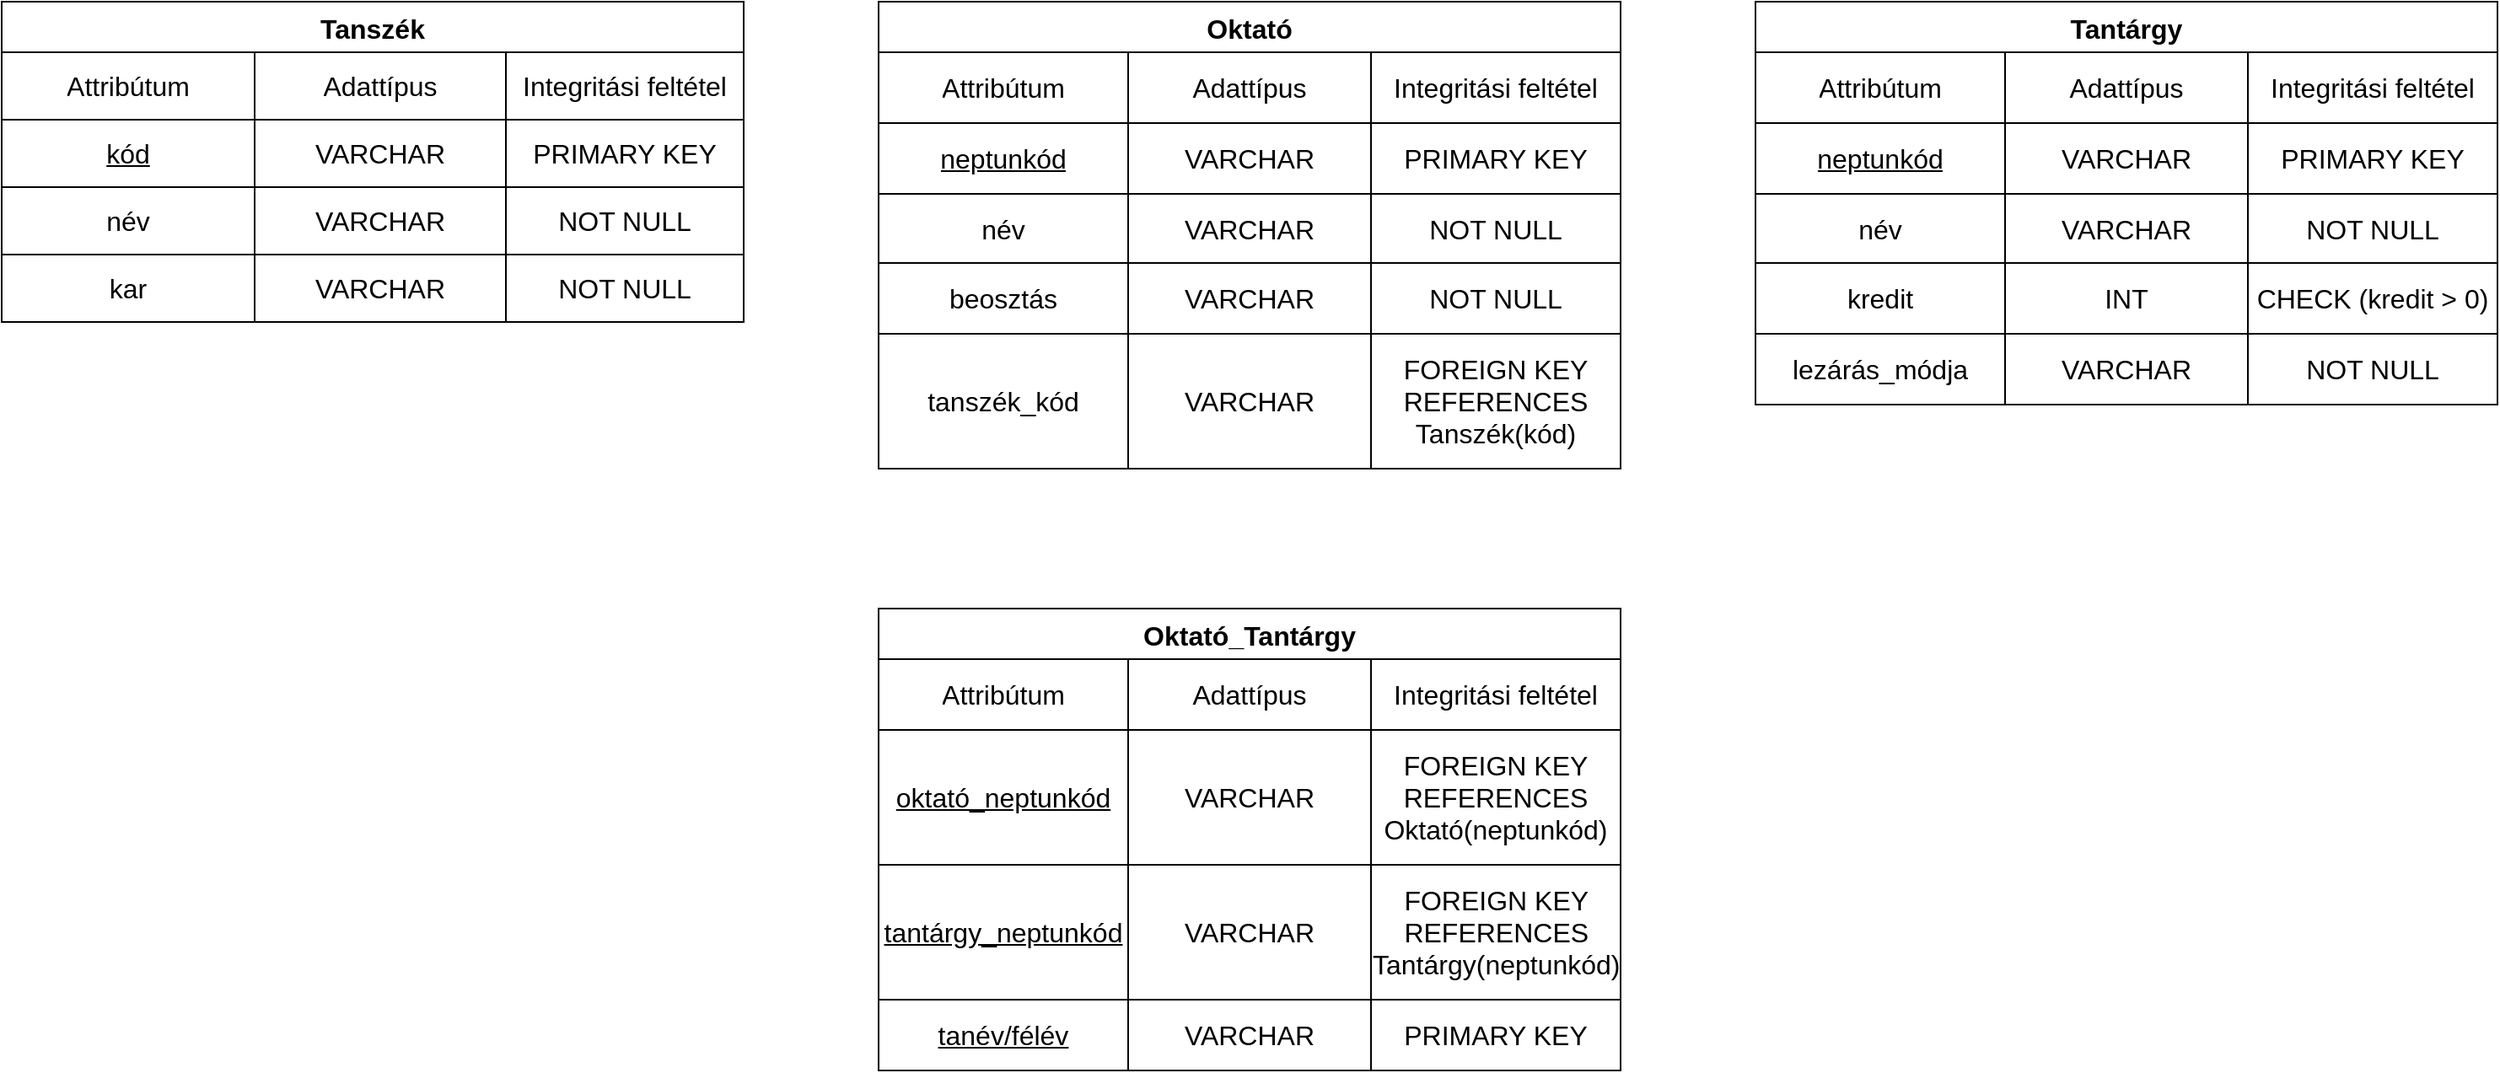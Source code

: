 <mxfile version="26.2.5">
  <diagram name="1 oldal" id="DGnvZsIDMmg3J4ifdTCP">
    <mxGraphModel dx="1832" dy="1003" grid="1" gridSize="10" guides="1" tooltips="1" connect="1" arrows="1" fold="1" page="1" pageScale="1" pageWidth="827" pageHeight="400" math="0" shadow="0">
      <root>
        <mxCell id="0" />
        <mxCell id="1" parent="0" />
        <mxCell id="uXLz3Z_i18WQ9WRzZwcr-19" value="Tanszék" style="shape=table;startSize=30;container=1;collapsible=0;childLayout=tableLayout;strokeColor=default;fontSize=16;fontStyle=1" vertex="1" parent="1">
          <mxGeometry x="80" y="80" width="440" height="190" as="geometry" />
        </mxCell>
        <mxCell id="uXLz3Z_i18WQ9WRzZwcr-20" value="" style="shape=tableRow;horizontal=0;startSize=0;swimlaneHead=0;swimlaneBody=0;strokeColor=inherit;top=0;left=0;bottom=0;right=0;collapsible=0;dropTarget=0;fillColor=none;points=[[0,0.5],[1,0.5]];portConstraint=eastwest;fontSize=16;" vertex="1" parent="uXLz3Z_i18WQ9WRzZwcr-19">
          <mxGeometry y="30" width="440" height="40" as="geometry" />
        </mxCell>
        <mxCell id="uXLz3Z_i18WQ9WRzZwcr-21" value="Attribútum" style="shape=partialRectangle;html=1;whiteSpace=wrap;connectable=0;strokeColor=inherit;overflow=hidden;fillColor=none;top=0;left=0;bottom=0;right=0;pointerEvents=1;fontSize=16;" vertex="1" parent="uXLz3Z_i18WQ9WRzZwcr-20">
          <mxGeometry width="150" height="40" as="geometry">
            <mxRectangle width="150" height="40" as="alternateBounds" />
          </mxGeometry>
        </mxCell>
        <mxCell id="uXLz3Z_i18WQ9WRzZwcr-22" value="Adattípus" style="shape=partialRectangle;html=1;whiteSpace=wrap;connectable=0;strokeColor=inherit;overflow=hidden;fillColor=none;top=0;left=0;bottom=0;right=0;pointerEvents=1;fontSize=16;" vertex="1" parent="uXLz3Z_i18WQ9WRzZwcr-20">
          <mxGeometry x="150" width="149" height="40" as="geometry">
            <mxRectangle width="149" height="40" as="alternateBounds" />
          </mxGeometry>
        </mxCell>
        <mxCell id="uXLz3Z_i18WQ9WRzZwcr-23" value="Integritási feltétel" style="shape=partialRectangle;html=1;whiteSpace=wrap;connectable=0;strokeColor=inherit;overflow=hidden;fillColor=none;top=0;left=0;bottom=0;right=0;pointerEvents=1;fontSize=16;" vertex="1" parent="uXLz3Z_i18WQ9WRzZwcr-20">
          <mxGeometry x="299" width="141" height="40" as="geometry">
            <mxRectangle width="141" height="40" as="alternateBounds" />
          </mxGeometry>
        </mxCell>
        <mxCell id="uXLz3Z_i18WQ9WRzZwcr-24" value="" style="shape=tableRow;horizontal=0;startSize=0;swimlaneHead=0;swimlaneBody=0;strokeColor=inherit;top=0;left=0;bottom=0;right=0;collapsible=0;dropTarget=0;fillColor=none;points=[[0,0.5],[1,0.5]];portConstraint=eastwest;fontSize=16;" vertex="1" parent="uXLz3Z_i18WQ9WRzZwcr-19">
          <mxGeometry y="70" width="440" height="40" as="geometry" />
        </mxCell>
        <mxCell id="uXLz3Z_i18WQ9WRzZwcr-25" value="&lt;u&gt;kód&lt;/u&gt;" style="shape=partialRectangle;html=1;whiteSpace=wrap;connectable=0;strokeColor=inherit;overflow=hidden;fillColor=none;top=0;left=0;bottom=0;right=0;pointerEvents=1;fontSize=16;" vertex="1" parent="uXLz3Z_i18WQ9WRzZwcr-24">
          <mxGeometry width="150" height="40" as="geometry">
            <mxRectangle width="150" height="40" as="alternateBounds" />
          </mxGeometry>
        </mxCell>
        <mxCell id="uXLz3Z_i18WQ9WRzZwcr-26" value="VARCHAR" style="shape=partialRectangle;html=1;whiteSpace=wrap;connectable=0;strokeColor=inherit;overflow=hidden;fillColor=none;top=0;left=0;bottom=0;right=0;pointerEvents=1;fontSize=16;" vertex="1" parent="uXLz3Z_i18WQ9WRzZwcr-24">
          <mxGeometry x="150" width="149" height="40" as="geometry">
            <mxRectangle width="149" height="40" as="alternateBounds" />
          </mxGeometry>
        </mxCell>
        <mxCell id="uXLz3Z_i18WQ9WRzZwcr-27" value="PRIMARY KEY" style="shape=partialRectangle;html=1;whiteSpace=wrap;connectable=0;strokeColor=inherit;overflow=hidden;fillColor=none;top=0;left=0;bottom=0;right=0;pointerEvents=1;fontSize=16;" vertex="1" parent="uXLz3Z_i18WQ9WRzZwcr-24">
          <mxGeometry x="299" width="141" height="40" as="geometry">
            <mxRectangle width="141" height="40" as="alternateBounds" />
          </mxGeometry>
        </mxCell>
        <mxCell id="uXLz3Z_i18WQ9WRzZwcr-28" value="" style="shape=tableRow;horizontal=0;startSize=0;swimlaneHead=0;swimlaneBody=0;strokeColor=inherit;top=0;left=0;bottom=0;right=0;collapsible=0;dropTarget=0;fillColor=none;points=[[0,0.5],[1,0.5]];portConstraint=eastwest;fontSize=16;" vertex="1" parent="uXLz3Z_i18WQ9WRzZwcr-19">
          <mxGeometry y="110" width="440" height="40" as="geometry" />
        </mxCell>
        <mxCell id="uXLz3Z_i18WQ9WRzZwcr-29" value="név" style="shape=partialRectangle;html=1;whiteSpace=wrap;connectable=0;strokeColor=inherit;overflow=hidden;fillColor=none;top=0;left=0;bottom=0;right=0;pointerEvents=1;fontSize=16;" vertex="1" parent="uXLz3Z_i18WQ9WRzZwcr-28">
          <mxGeometry width="150" height="40" as="geometry">
            <mxRectangle width="150" height="40" as="alternateBounds" />
          </mxGeometry>
        </mxCell>
        <mxCell id="uXLz3Z_i18WQ9WRzZwcr-30" value="VARCHAR" style="shape=partialRectangle;html=1;whiteSpace=wrap;connectable=0;strokeColor=inherit;overflow=hidden;fillColor=none;top=0;left=0;bottom=0;right=0;pointerEvents=1;fontSize=16;" vertex="1" parent="uXLz3Z_i18WQ9WRzZwcr-28">
          <mxGeometry x="150" width="149" height="40" as="geometry">
            <mxRectangle width="149" height="40" as="alternateBounds" />
          </mxGeometry>
        </mxCell>
        <mxCell id="uXLz3Z_i18WQ9WRzZwcr-31" value="NOT NULL" style="shape=partialRectangle;html=1;whiteSpace=wrap;connectable=0;strokeColor=inherit;overflow=hidden;fillColor=none;top=0;left=0;bottom=0;right=0;pointerEvents=1;fontSize=16;" vertex="1" parent="uXLz3Z_i18WQ9WRzZwcr-28">
          <mxGeometry x="299" width="141" height="40" as="geometry">
            <mxRectangle width="141" height="40" as="alternateBounds" />
          </mxGeometry>
        </mxCell>
        <mxCell id="uXLz3Z_i18WQ9WRzZwcr-32" style="shape=tableRow;horizontal=0;startSize=0;swimlaneHead=0;swimlaneBody=0;strokeColor=inherit;top=0;left=0;bottom=0;right=0;collapsible=0;dropTarget=0;fillColor=none;points=[[0,0.5],[1,0.5]];portConstraint=eastwest;fontSize=16;" vertex="1" parent="uXLz3Z_i18WQ9WRzZwcr-19">
          <mxGeometry y="150" width="440" height="40" as="geometry" />
        </mxCell>
        <mxCell id="uXLz3Z_i18WQ9WRzZwcr-33" value="kar" style="shape=partialRectangle;html=1;whiteSpace=wrap;connectable=0;strokeColor=inherit;overflow=hidden;fillColor=none;top=0;left=0;bottom=0;right=0;pointerEvents=1;fontSize=16;" vertex="1" parent="uXLz3Z_i18WQ9WRzZwcr-32">
          <mxGeometry width="150" height="40" as="geometry">
            <mxRectangle width="150" height="40" as="alternateBounds" />
          </mxGeometry>
        </mxCell>
        <mxCell id="uXLz3Z_i18WQ9WRzZwcr-34" value="VARCHAR" style="shape=partialRectangle;html=1;whiteSpace=wrap;connectable=0;strokeColor=inherit;overflow=hidden;fillColor=none;top=0;left=0;bottom=0;right=0;pointerEvents=1;fontSize=16;" vertex="1" parent="uXLz3Z_i18WQ9WRzZwcr-32">
          <mxGeometry x="150" width="149" height="40" as="geometry">
            <mxRectangle width="149" height="40" as="alternateBounds" />
          </mxGeometry>
        </mxCell>
        <mxCell id="uXLz3Z_i18WQ9WRzZwcr-35" value="NOT NULL" style="shape=partialRectangle;html=1;whiteSpace=wrap;connectable=0;strokeColor=inherit;overflow=hidden;fillColor=none;top=0;left=0;bottom=0;right=0;pointerEvents=1;fontSize=16;" vertex="1" parent="uXLz3Z_i18WQ9WRzZwcr-32">
          <mxGeometry x="299" width="141" height="40" as="geometry">
            <mxRectangle width="141" height="40" as="alternateBounds" />
          </mxGeometry>
        </mxCell>
        <mxCell id="uXLz3Z_i18WQ9WRzZwcr-36" value="Oktató" style="shape=table;startSize=30;container=1;collapsible=0;childLayout=tableLayout;strokeColor=default;fontSize=16;fontStyle=1" vertex="1" parent="1">
          <mxGeometry x="600" y="80" width="440" height="277" as="geometry" />
        </mxCell>
        <mxCell id="uXLz3Z_i18WQ9WRzZwcr-37" value="" style="shape=tableRow;horizontal=0;startSize=0;swimlaneHead=0;swimlaneBody=0;strokeColor=inherit;top=0;left=0;bottom=0;right=0;collapsible=0;dropTarget=0;fillColor=none;points=[[0,0.5],[1,0.5]];portConstraint=eastwest;fontSize=16;" vertex="1" parent="uXLz3Z_i18WQ9WRzZwcr-36">
          <mxGeometry y="30" width="440" height="42" as="geometry" />
        </mxCell>
        <mxCell id="uXLz3Z_i18WQ9WRzZwcr-38" value="Attribútum" style="shape=partialRectangle;html=1;whiteSpace=wrap;connectable=0;strokeColor=inherit;overflow=hidden;fillColor=none;top=0;left=0;bottom=0;right=0;pointerEvents=1;fontSize=16;" vertex="1" parent="uXLz3Z_i18WQ9WRzZwcr-37">
          <mxGeometry width="148" height="42" as="geometry">
            <mxRectangle width="148" height="42" as="alternateBounds" />
          </mxGeometry>
        </mxCell>
        <mxCell id="uXLz3Z_i18WQ9WRzZwcr-39" value="Adattípus" style="shape=partialRectangle;html=1;whiteSpace=wrap;connectable=0;strokeColor=inherit;overflow=hidden;fillColor=none;top=0;left=0;bottom=0;right=0;pointerEvents=1;fontSize=16;" vertex="1" parent="uXLz3Z_i18WQ9WRzZwcr-37">
          <mxGeometry x="148" width="144" height="42" as="geometry">
            <mxRectangle width="144" height="42" as="alternateBounds" />
          </mxGeometry>
        </mxCell>
        <mxCell id="uXLz3Z_i18WQ9WRzZwcr-40" value="Integritási feltétel" style="shape=partialRectangle;html=1;whiteSpace=wrap;connectable=0;strokeColor=inherit;overflow=hidden;fillColor=none;top=0;left=0;bottom=0;right=0;pointerEvents=1;fontSize=16;" vertex="1" parent="uXLz3Z_i18WQ9WRzZwcr-37">
          <mxGeometry x="292" width="148" height="42" as="geometry">
            <mxRectangle width="148" height="42" as="alternateBounds" />
          </mxGeometry>
        </mxCell>
        <mxCell id="uXLz3Z_i18WQ9WRzZwcr-41" value="" style="shape=tableRow;horizontal=0;startSize=0;swimlaneHead=0;swimlaneBody=0;strokeColor=inherit;top=0;left=0;bottom=0;right=0;collapsible=0;dropTarget=0;fillColor=none;points=[[0,0.5],[1,0.5]];portConstraint=eastwest;fontSize=16;" vertex="1" parent="uXLz3Z_i18WQ9WRzZwcr-36">
          <mxGeometry y="72" width="440" height="42" as="geometry" />
        </mxCell>
        <mxCell id="uXLz3Z_i18WQ9WRzZwcr-42" value="&lt;u&gt;neptunkód&lt;/u&gt;" style="shape=partialRectangle;html=1;whiteSpace=wrap;connectable=0;strokeColor=inherit;overflow=hidden;fillColor=none;top=0;left=0;bottom=0;right=0;pointerEvents=1;fontSize=16;" vertex="1" parent="uXLz3Z_i18WQ9WRzZwcr-41">
          <mxGeometry width="148" height="42" as="geometry">
            <mxRectangle width="148" height="42" as="alternateBounds" />
          </mxGeometry>
        </mxCell>
        <mxCell id="uXLz3Z_i18WQ9WRzZwcr-43" value="VARCHAR" style="shape=partialRectangle;html=1;whiteSpace=wrap;connectable=0;strokeColor=inherit;overflow=hidden;fillColor=none;top=0;left=0;bottom=0;right=0;pointerEvents=1;fontSize=16;" vertex="1" parent="uXLz3Z_i18WQ9WRzZwcr-41">
          <mxGeometry x="148" width="144" height="42" as="geometry">
            <mxRectangle width="144" height="42" as="alternateBounds" />
          </mxGeometry>
        </mxCell>
        <mxCell id="uXLz3Z_i18WQ9WRzZwcr-44" value="PRIMARY KEY" style="shape=partialRectangle;html=1;whiteSpace=wrap;connectable=0;strokeColor=inherit;overflow=hidden;fillColor=none;top=0;left=0;bottom=0;right=0;pointerEvents=1;fontSize=16;" vertex="1" parent="uXLz3Z_i18WQ9WRzZwcr-41">
          <mxGeometry x="292" width="148" height="42" as="geometry">
            <mxRectangle width="148" height="42" as="alternateBounds" />
          </mxGeometry>
        </mxCell>
        <mxCell id="uXLz3Z_i18WQ9WRzZwcr-45" value="" style="shape=tableRow;horizontal=0;startSize=0;swimlaneHead=0;swimlaneBody=0;strokeColor=inherit;top=0;left=0;bottom=0;right=0;collapsible=0;dropTarget=0;fillColor=none;points=[[0,0.5],[1,0.5]];portConstraint=eastwest;fontSize=16;" vertex="1" parent="uXLz3Z_i18WQ9WRzZwcr-36">
          <mxGeometry y="114" width="440" height="41" as="geometry" />
        </mxCell>
        <mxCell id="uXLz3Z_i18WQ9WRzZwcr-46" value="név" style="shape=partialRectangle;html=1;whiteSpace=wrap;connectable=0;strokeColor=inherit;overflow=hidden;fillColor=none;top=0;left=0;bottom=0;right=0;pointerEvents=1;fontSize=16;" vertex="1" parent="uXLz3Z_i18WQ9WRzZwcr-45">
          <mxGeometry width="148" height="41" as="geometry">
            <mxRectangle width="148" height="41" as="alternateBounds" />
          </mxGeometry>
        </mxCell>
        <mxCell id="uXLz3Z_i18WQ9WRzZwcr-47" value="VARCHAR" style="shape=partialRectangle;html=1;whiteSpace=wrap;connectable=0;strokeColor=inherit;overflow=hidden;fillColor=none;top=0;left=0;bottom=0;right=0;pointerEvents=1;fontSize=16;" vertex="1" parent="uXLz3Z_i18WQ9WRzZwcr-45">
          <mxGeometry x="148" width="144" height="41" as="geometry">
            <mxRectangle width="144" height="41" as="alternateBounds" />
          </mxGeometry>
        </mxCell>
        <mxCell id="uXLz3Z_i18WQ9WRzZwcr-48" value="NOT NULL" style="shape=partialRectangle;html=1;whiteSpace=wrap;connectable=0;strokeColor=inherit;overflow=hidden;fillColor=none;top=0;left=0;bottom=0;right=0;pointerEvents=1;fontSize=16;" vertex="1" parent="uXLz3Z_i18WQ9WRzZwcr-45">
          <mxGeometry x="292" width="148" height="41" as="geometry">
            <mxRectangle width="148" height="41" as="alternateBounds" />
          </mxGeometry>
        </mxCell>
        <mxCell id="uXLz3Z_i18WQ9WRzZwcr-49" style="shape=tableRow;horizontal=0;startSize=0;swimlaneHead=0;swimlaneBody=0;strokeColor=inherit;top=0;left=0;bottom=0;right=0;collapsible=0;dropTarget=0;fillColor=none;points=[[0,0.5],[1,0.5]];portConstraint=eastwest;fontSize=16;" vertex="1" parent="uXLz3Z_i18WQ9WRzZwcr-36">
          <mxGeometry y="155" width="440" height="42" as="geometry" />
        </mxCell>
        <mxCell id="uXLz3Z_i18WQ9WRzZwcr-50" value="beosztás" style="shape=partialRectangle;html=1;whiteSpace=wrap;connectable=0;strokeColor=inherit;overflow=hidden;fillColor=none;top=0;left=0;bottom=0;right=0;pointerEvents=1;fontSize=16;" vertex="1" parent="uXLz3Z_i18WQ9WRzZwcr-49">
          <mxGeometry width="148" height="42" as="geometry">
            <mxRectangle width="148" height="42" as="alternateBounds" />
          </mxGeometry>
        </mxCell>
        <mxCell id="uXLz3Z_i18WQ9WRzZwcr-51" value="VARCHAR" style="shape=partialRectangle;html=1;whiteSpace=wrap;connectable=0;strokeColor=inherit;overflow=hidden;fillColor=none;top=0;left=0;bottom=0;right=0;pointerEvents=1;fontSize=16;" vertex="1" parent="uXLz3Z_i18WQ9WRzZwcr-49">
          <mxGeometry x="148" width="144" height="42" as="geometry">
            <mxRectangle width="144" height="42" as="alternateBounds" />
          </mxGeometry>
        </mxCell>
        <mxCell id="uXLz3Z_i18WQ9WRzZwcr-52" value="NOT NULL" style="shape=partialRectangle;html=1;whiteSpace=wrap;connectable=0;strokeColor=inherit;overflow=hidden;fillColor=none;top=0;left=0;bottom=0;right=0;pointerEvents=1;fontSize=16;" vertex="1" parent="uXLz3Z_i18WQ9WRzZwcr-49">
          <mxGeometry x="292" width="148" height="42" as="geometry">
            <mxRectangle width="148" height="42" as="alternateBounds" />
          </mxGeometry>
        </mxCell>
        <mxCell id="uXLz3Z_i18WQ9WRzZwcr-53" style="shape=tableRow;horizontal=0;startSize=0;swimlaneHead=0;swimlaneBody=0;strokeColor=inherit;top=0;left=0;bottom=0;right=0;collapsible=0;dropTarget=0;fillColor=none;points=[[0,0.5],[1,0.5]];portConstraint=eastwest;fontSize=16;" vertex="1" parent="uXLz3Z_i18WQ9WRzZwcr-36">
          <mxGeometry y="197" width="440" height="80" as="geometry" />
        </mxCell>
        <mxCell id="uXLz3Z_i18WQ9WRzZwcr-54" value="tanszék_kód" style="shape=partialRectangle;html=1;whiteSpace=wrap;connectable=0;strokeColor=inherit;overflow=hidden;fillColor=none;top=0;left=0;bottom=0;right=0;pointerEvents=1;fontSize=16;" vertex="1" parent="uXLz3Z_i18WQ9WRzZwcr-53">
          <mxGeometry width="148" height="80" as="geometry">
            <mxRectangle width="148" height="80" as="alternateBounds" />
          </mxGeometry>
        </mxCell>
        <mxCell id="uXLz3Z_i18WQ9WRzZwcr-55" value="VARCHAR" style="shape=partialRectangle;html=1;whiteSpace=wrap;connectable=0;strokeColor=inherit;overflow=hidden;fillColor=none;top=0;left=0;bottom=0;right=0;pointerEvents=1;fontSize=16;" vertex="1" parent="uXLz3Z_i18WQ9WRzZwcr-53">
          <mxGeometry x="148" width="144" height="80" as="geometry">
            <mxRectangle width="144" height="80" as="alternateBounds" />
          </mxGeometry>
        </mxCell>
        <mxCell id="uXLz3Z_i18WQ9WRzZwcr-56" value="FOREIGN KEY REFERENCES Tanszék(kód)" style="shape=partialRectangle;html=1;whiteSpace=wrap;connectable=0;strokeColor=inherit;overflow=hidden;fillColor=none;top=0;left=0;bottom=0;right=0;pointerEvents=1;fontSize=16;" vertex="1" parent="uXLz3Z_i18WQ9WRzZwcr-53">
          <mxGeometry x="292" width="148" height="80" as="geometry">
            <mxRectangle width="148" height="80" as="alternateBounds" />
          </mxGeometry>
        </mxCell>
        <mxCell id="uXLz3Z_i18WQ9WRzZwcr-57" value="Tantárgy" style="shape=table;startSize=30;container=1;collapsible=0;childLayout=tableLayout;strokeColor=default;fontSize=16;fontStyle=1" vertex="1" parent="1">
          <mxGeometry x="1120" y="80" width="440" height="239" as="geometry" />
        </mxCell>
        <mxCell id="uXLz3Z_i18WQ9WRzZwcr-58" value="" style="shape=tableRow;horizontal=0;startSize=0;swimlaneHead=0;swimlaneBody=0;strokeColor=inherit;top=0;left=0;bottom=0;right=0;collapsible=0;dropTarget=0;fillColor=none;points=[[0,0.5],[1,0.5]];portConstraint=eastwest;fontSize=16;" vertex="1" parent="uXLz3Z_i18WQ9WRzZwcr-57">
          <mxGeometry y="30" width="440" height="42" as="geometry" />
        </mxCell>
        <mxCell id="uXLz3Z_i18WQ9WRzZwcr-59" value="Attribútum" style="shape=partialRectangle;html=1;whiteSpace=wrap;connectable=0;strokeColor=inherit;overflow=hidden;fillColor=none;top=0;left=0;bottom=0;right=0;pointerEvents=1;fontSize=16;" vertex="1" parent="uXLz3Z_i18WQ9WRzZwcr-58">
          <mxGeometry width="148" height="42" as="geometry">
            <mxRectangle width="148" height="42" as="alternateBounds" />
          </mxGeometry>
        </mxCell>
        <mxCell id="uXLz3Z_i18WQ9WRzZwcr-60" value="Adattípus" style="shape=partialRectangle;html=1;whiteSpace=wrap;connectable=0;strokeColor=inherit;overflow=hidden;fillColor=none;top=0;left=0;bottom=0;right=0;pointerEvents=1;fontSize=16;" vertex="1" parent="uXLz3Z_i18WQ9WRzZwcr-58">
          <mxGeometry x="148" width="144" height="42" as="geometry">
            <mxRectangle width="144" height="42" as="alternateBounds" />
          </mxGeometry>
        </mxCell>
        <mxCell id="uXLz3Z_i18WQ9WRzZwcr-61" value="Integritási feltétel" style="shape=partialRectangle;html=1;whiteSpace=wrap;connectable=0;strokeColor=inherit;overflow=hidden;fillColor=none;top=0;left=0;bottom=0;right=0;pointerEvents=1;fontSize=16;" vertex="1" parent="uXLz3Z_i18WQ9WRzZwcr-58">
          <mxGeometry x="292" width="148" height="42" as="geometry">
            <mxRectangle width="148" height="42" as="alternateBounds" />
          </mxGeometry>
        </mxCell>
        <mxCell id="uXLz3Z_i18WQ9WRzZwcr-62" value="" style="shape=tableRow;horizontal=0;startSize=0;swimlaneHead=0;swimlaneBody=0;strokeColor=inherit;top=0;left=0;bottom=0;right=0;collapsible=0;dropTarget=0;fillColor=none;points=[[0,0.5],[1,0.5]];portConstraint=eastwest;fontSize=16;" vertex="1" parent="uXLz3Z_i18WQ9WRzZwcr-57">
          <mxGeometry y="72" width="440" height="42" as="geometry" />
        </mxCell>
        <mxCell id="uXLz3Z_i18WQ9WRzZwcr-63" value="&lt;u&gt;neptunkód&lt;/u&gt;" style="shape=partialRectangle;html=1;whiteSpace=wrap;connectable=0;strokeColor=inherit;overflow=hidden;fillColor=none;top=0;left=0;bottom=0;right=0;pointerEvents=1;fontSize=16;" vertex="1" parent="uXLz3Z_i18WQ9WRzZwcr-62">
          <mxGeometry width="148" height="42" as="geometry">
            <mxRectangle width="148" height="42" as="alternateBounds" />
          </mxGeometry>
        </mxCell>
        <mxCell id="uXLz3Z_i18WQ9WRzZwcr-64" value="VARCHAR" style="shape=partialRectangle;html=1;whiteSpace=wrap;connectable=0;strokeColor=inherit;overflow=hidden;fillColor=none;top=0;left=0;bottom=0;right=0;pointerEvents=1;fontSize=16;" vertex="1" parent="uXLz3Z_i18WQ9WRzZwcr-62">
          <mxGeometry x="148" width="144" height="42" as="geometry">
            <mxRectangle width="144" height="42" as="alternateBounds" />
          </mxGeometry>
        </mxCell>
        <mxCell id="uXLz3Z_i18WQ9WRzZwcr-65" value="PRIMARY KEY" style="shape=partialRectangle;html=1;whiteSpace=wrap;connectable=0;strokeColor=inherit;overflow=hidden;fillColor=none;top=0;left=0;bottom=0;right=0;pointerEvents=1;fontSize=16;" vertex="1" parent="uXLz3Z_i18WQ9WRzZwcr-62">
          <mxGeometry x="292" width="148" height="42" as="geometry">
            <mxRectangle width="148" height="42" as="alternateBounds" />
          </mxGeometry>
        </mxCell>
        <mxCell id="uXLz3Z_i18WQ9WRzZwcr-66" value="" style="shape=tableRow;horizontal=0;startSize=0;swimlaneHead=0;swimlaneBody=0;strokeColor=inherit;top=0;left=0;bottom=0;right=0;collapsible=0;dropTarget=0;fillColor=none;points=[[0,0.5],[1,0.5]];portConstraint=eastwest;fontSize=16;" vertex="1" parent="uXLz3Z_i18WQ9WRzZwcr-57">
          <mxGeometry y="114" width="440" height="41" as="geometry" />
        </mxCell>
        <mxCell id="uXLz3Z_i18WQ9WRzZwcr-67" value="név" style="shape=partialRectangle;html=1;whiteSpace=wrap;connectable=0;strokeColor=inherit;overflow=hidden;fillColor=none;top=0;left=0;bottom=0;right=0;pointerEvents=1;fontSize=16;" vertex="1" parent="uXLz3Z_i18WQ9WRzZwcr-66">
          <mxGeometry width="148" height="41" as="geometry">
            <mxRectangle width="148" height="41" as="alternateBounds" />
          </mxGeometry>
        </mxCell>
        <mxCell id="uXLz3Z_i18WQ9WRzZwcr-68" value="VARCHAR" style="shape=partialRectangle;html=1;whiteSpace=wrap;connectable=0;strokeColor=inherit;overflow=hidden;fillColor=none;top=0;left=0;bottom=0;right=0;pointerEvents=1;fontSize=16;" vertex="1" parent="uXLz3Z_i18WQ9WRzZwcr-66">
          <mxGeometry x="148" width="144" height="41" as="geometry">
            <mxRectangle width="144" height="41" as="alternateBounds" />
          </mxGeometry>
        </mxCell>
        <mxCell id="uXLz3Z_i18WQ9WRzZwcr-69" value="NOT NULL" style="shape=partialRectangle;html=1;whiteSpace=wrap;connectable=0;strokeColor=inherit;overflow=hidden;fillColor=none;top=0;left=0;bottom=0;right=0;pointerEvents=1;fontSize=16;" vertex="1" parent="uXLz3Z_i18WQ9WRzZwcr-66">
          <mxGeometry x="292" width="148" height="41" as="geometry">
            <mxRectangle width="148" height="41" as="alternateBounds" />
          </mxGeometry>
        </mxCell>
        <mxCell id="uXLz3Z_i18WQ9WRzZwcr-70" style="shape=tableRow;horizontal=0;startSize=0;swimlaneHead=0;swimlaneBody=0;strokeColor=inherit;top=0;left=0;bottom=0;right=0;collapsible=0;dropTarget=0;fillColor=none;points=[[0,0.5],[1,0.5]];portConstraint=eastwest;fontSize=16;" vertex="1" parent="uXLz3Z_i18WQ9WRzZwcr-57">
          <mxGeometry y="155" width="440" height="42" as="geometry" />
        </mxCell>
        <mxCell id="uXLz3Z_i18WQ9WRzZwcr-71" value="kredit" style="shape=partialRectangle;html=1;whiteSpace=wrap;connectable=0;strokeColor=inherit;overflow=hidden;fillColor=none;top=0;left=0;bottom=0;right=0;pointerEvents=1;fontSize=16;" vertex="1" parent="uXLz3Z_i18WQ9WRzZwcr-70">
          <mxGeometry width="148" height="42" as="geometry">
            <mxRectangle width="148" height="42" as="alternateBounds" />
          </mxGeometry>
        </mxCell>
        <mxCell id="uXLz3Z_i18WQ9WRzZwcr-72" value="INT" style="shape=partialRectangle;html=1;whiteSpace=wrap;connectable=0;strokeColor=inherit;overflow=hidden;fillColor=none;top=0;left=0;bottom=0;right=0;pointerEvents=1;fontSize=16;" vertex="1" parent="uXLz3Z_i18WQ9WRzZwcr-70">
          <mxGeometry x="148" width="144" height="42" as="geometry">
            <mxRectangle width="144" height="42" as="alternateBounds" />
          </mxGeometry>
        </mxCell>
        <mxCell id="uXLz3Z_i18WQ9WRzZwcr-73" value="CHECK (kredit &amp;gt; 0)" style="shape=partialRectangle;html=1;whiteSpace=wrap;connectable=0;strokeColor=inherit;overflow=hidden;fillColor=none;top=0;left=0;bottom=0;right=0;pointerEvents=1;fontSize=16;" vertex="1" parent="uXLz3Z_i18WQ9WRzZwcr-70">
          <mxGeometry x="292" width="148" height="42" as="geometry">
            <mxRectangle width="148" height="42" as="alternateBounds" />
          </mxGeometry>
        </mxCell>
        <mxCell id="uXLz3Z_i18WQ9WRzZwcr-74" style="shape=tableRow;horizontal=0;startSize=0;swimlaneHead=0;swimlaneBody=0;strokeColor=inherit;top=0;left=0;bottom=0;right=0;collapsible=0;dropTarget=0;fillColor=none;points=[[0,0.5],[1,0.5]];portConstraint=eastwest;fontSize=16;" vertex="1" parent="uXLz3Z_i18WQ9WRzZwcr-57">
          <mxGeometry y="197" width="440" height="42" as="geometry" />
        </mxCell>
        <mxCell id="uXLz3Z_i18WQ9WRzZwcr-75" value="lezárás_módja" style="shape=partialRectangle;html=1;whiteSpace=wrap;connectable=0;strokeColor=inherit;overflow=hidden;fillColor=none;top=0;left=0;bottom=0;right=0;pointerEvents=1;fontSize=16;" vertex="1" parent="uXLz3Z_i18WQ9WRzZwcr-74">
          <mxGeometry width="148" height="42" as="geometry">
            <mxRectangle width="148" height="42" as="alternateBounds" />
          </mxGeometry>
        </mxCell>
        <mxCell id="uXLz3Z_i18WQ9WRzZwcr-76" value="VARCHAR" style="shape=partialRectangle;html=1;whiteSpace=wrap;connectable=0;strokeColor=inherit;overflow=hidden;fillColor=none;top=0;left=0;bottom=0;right=0;pointerEvents=1;fontSize=16;" vertex="1" parent="uXLz3Z_i18WQ9WRzZwcr-74">
          <mxGeometry x="148" width="144" height="42" as="geometry">
            <mxRectangle width="144" height="42" as="alternateBounds" />
          </mxGeometry>
        </mxCell>
        <mxCell id="uXLz3Z_i18WQ9WRzZwcr-77" value="NOT NULL" style="shape=partialRectangle;html=1;whiteSpace=wrap;connectable=0;strokeColor=inherit;overflow=hidden;fillColor=none;top=0;left=0;bottom=0;right=0;pointerEvents=1;fontSize=16;" vertex="1" parent="uXLz3Z_i18WQ9WRzZwcr-74">
          <mxGeometry x="292" width="148" height="42" as="geometry">
            <mxRectangle width="148" height="42" as="alternateBounds" />
          </mxGeometry>
        </mxCell>
        <mxCell id="uXLz3Z_i18WQ9WRzZwcr-78" value="Oktató_Tantárgy" style="shape=table;startSize=30;container=1;collapsible=0;childLayout=tableLayout;strokeColor=default;fontSize=16;fontStyle=1" vertex="1" parent="1">
          <mxGeometry x="600" y="440" width="440" height="274" as="geometry" />
        </mxCell>
        <mxCell id="uXLz3Z_i18WQ9WRzZwcr-79" value="" style="shape=tableRow;horizontal=0;startSize=0;swimlaneHead=0;swimlaneBody=0;strokeColor=inherit;top=0;left=0;bottom=0;right=0;collapsible=0;dropTarget=0;fillColor=none;points=[[0,0.5],[1,0.5]];portConstraint=eastwest;fontSize=16;" vertex="1" parent="uXLz3Z_i18WQ9WRzZwcr-78">
          <mxGeometry y="30" width="440" height="42" as="geometry" />
        </mxCell>
        <mxCell id="uXLz3Z_i18WQ9WRzZwcr-80" value="Attribútum" style="shape=partialRectangle;html=1;whiteSpace=wrap;connectable=0;strokeColor=inherit;overflow=hidden;fillColor=none;top=0;left=0;bottom=0;right=0;pointerEvents=1;fontSize=16;" vertex="1" parent="uXLz3Z_i18WQ9WRzZwcr-79">
          <mxGeometry width="148" height="42" as="geometry">
            <mxRectangle width="148" height="42" as="alternateBounds" />
          </mxGeometry>
        </mxCell>
        <mxCell id="uXLz3Z_i18WQ9WRzZwcr-81" value="Adattípus" style="shape=partialRectangle;html=1;whiteSpace=wrap;connectable=0;strokeColor=inherit;overflow=hidden;fillColor=none;top=0;left=0;bottom=0;right=0;pointerEvents=1;fontSize=16;" vertex="1" parent="uXLz3Z_i18WQ9WRzZwcr-79">
          <mxGeometry x="148" width="144" height="42" as="geometry">
            <mxRectangle width="144" height="42" as="alternateBounds" />
          </mxGeometry>
        </mxCell>
        <mxCell id="uXLz3Z_i18WQ9WRzZwcr-82" value="Integritási feltétel" style="shape=partialRectangle;html=1;whiteSpace=wrap;connectable=0;strokeColor=inherit;overflow=hidden;fillColor=none;top=0;left=0;bottom=0;right=0;pointerEvents=1;fontSize=16;" vertex="1" parent="uXLz3Z_i18WQ9WRzZwcr-79">
          <mxGeometry x="292" width="148" height="42" as="geometry">
            <mxRectangle width="148" height="42" as="alternateBounds" />
          </mxGeometry>
        </mxCell>
        <mxCell id="uXLz3Z_i18WQ9WRzZwcr-83" value="" style="shape=tableRow;horizontal=0;startSize=0;swimlaneHead=0;swimlaneBody=0;strokeColor=inherit;top=0;left=0;bottom=0;right=0;collapsible=0;dropTarget=0;fillColor=none;points=[[0,0.5],[1,0.5]];portConstraint=eastwest;fontSize=16;" vertex="1" parent="uXLz3Z_i18WQ9WRzZwcr-78">
          <mxGeometry y="72" width="440" height="80" as="geometry" />
        </mxCell>
        <mxCell id="uXLz3Z_i18WQ9WRzZwcr-84" value="&lt;u&gt;oktató_neptunkód&lt;/u&gt;" style="shape=partialRectangle;html=1;whiteSpace=wrap;connectable=0;strokeColor=inherit;overflow=hidden;fillColor=none;top=0;left=0;bottom=0;right=0;pointerEvents=1;fontSize=16;" vertex="1" parent="uXLz3Z_i18WQ9WRzZwcr-83">
          <mxGeometry width="148" height="80" as="geometry">
            <mxRectangle width="148" height="80" as="alternateBounds" />
          </mxGeometry>
        </mxCell>
        <mxCell id="uXLz3Z_i18WQ9WRzZwcr-85" value="VARCHAR" style="shape=partialRectangle;html=1;whiteSpace=wrap;connectable=0;strokeColor=inherit;overflow=hidden;fillColor=none;top=0;left=0;bottom=0;right=0;pointerEvents=1;fontSize=16;" vertex="1" parent="uXLz3Z_i18WQ9WRzZwcr-83">
          <mxGeometry x="148" width="144" height="80" as="geometry">
            <mxRectangle width="144" height="80" as="alternateBounds" />
          </mxGeometry>
        </mxCell>
        <mxCell id="uXLz3Z_i18WQ9WRzZwcr-86" value="FOREIGN KEY REFERENCES Oktató(neptunkód)" style="shape=partialRectangle;html=1;whiteSpace=wrap;connectable=0;strokeColor=inherit;overflow=hidden;fillColor=none;top=0;left=0;bottom=0;right=0;pointerEvents=1;fontSize=16;" vertex="1" parent="uXLz3Z_i18WQ9WRzZwcr-83">
          <mxGeometry x="292" width="148" height="80" as="geometry">
            <mxRectangle width="148" height="80" as="alternateBounds" />
          </mxGeometry>
        </mxCell>
        <mxCell id="uXLz3Z_i18WQ9WRzZwcr-87" value="" style="shape=tableRow;horizontal=0;startSize=0;swimlaneHead=0;swimlaneBody=0;strokeColor=inherit;top=0;left=0;bottom=0;right=0;collapsible=0;dropTarget=0;fillColor=none;points=[[0,0.5],[1,0.5]];portConstraint=eastwest;fontSize=16;" vertex="1" parent="uXLz3Z_i18WQ9WRzZwcr-78">
          <mxGeometry y="152" width="440" height="80" as="geometry" />
        </mxCell>
        <mxCell id="uXLz3Z_i18WQ9WRzZwcr-88" value="&lt;u&gt;tantárgy_neptunkód&lt;/u&gt;" style="shape=partialRectangle;html=1;whiteSpace=wrap;connectable=0;strokeColor=inherit;overflow=hidden;fillColor=none;top=0;left=0;bottom=0;right=0;pointerEvents=1;fontSize=16;" vertex="1" parent="uXLz3Z_i18WQ9WRzZwcr-87">
          <mxGeometry width="148" height="80" as="geometry">
            <mxRectangle width="148" height="80" as="alternateBounds" />
          </mxGeometry>
        </mxCell>
        <mxCell id="uXLz3Z_i18WQ9WRzZwcr-89" value="VARCHAR" style="shape=partialRectangle;html=1;whiteSpace=wrap;connectable=0;strokeColor=inherit;overflow=hidden;fillColor=none;top=0;left=0;bottom=0;right=0;pointerEvents=1;fontSize=16;" vertex="1" parent="uXLz3Z_i18WQ9WRzZwcr-87">
          <mxGeometry x="148" width="144" height="80" as="geometry">
            <mxRectangle width="144" height="80" as="alternateBounds" />
          </mxGeometry>
        </mxCell>
        <mxCell id="uXLz3Z_i18WQ9WRzZwcr-90" value="FOREIGN KEY REFERENCES Tantárgy(neptunkód)" style="shape=partialRectangle;html=1;whiteSpace=wrap;connectable=0;strokeColor=inherit;overflow=hidden;fillColor=none;top=0;left=0;bottom=0;right=0;pointerEvents=1;fontSize=16;" vertex="1" parent="uXLz3Z_i18WQ9WRzZwcr-87">
          <mxGeometry x="292" width="148" height="80" as="geometry">
            <mxRectangle width="148" height="80" as="alternateBounds" />
          </mxGeometry>
        </mxCell>
        <mxCell id="uXLz3Z_i18WQ9WRzZwcr-91" style="shape=tableRow;horizontal=0;startSize=0;swimlaneHead=0;swimlaneBody=0;strokeColor=inherit;top=0;left=0;bottom=0;right=0;collapsible=0;dropTarget=0;fillColor=none;points=[[0,0.5],[1,0.5]];portConstraint=eastwest;fontSize=16;" vertex="1" parent="uXLz3Z_i18WQ9WRzZwcr-78">
          <mxGeometry y="232" width="440" height="42" as="geometry" />
        </mxCell>
        <mxCell id="uXLz3Z_i18WQ9WRzZwcr-92" value="&lt;u&gt;tanév/félév&lt;/u&gt;" style="shape=partialRectangle;html=1;whiteSpace=wrap;connectable=0;strokeColor=inherit;overflow=hidden;fillColor=none;top=0;left=0;bottom=0;right=0;pointerEvents=1;fontSize=16;" vertex="1" parent="uXLz3Z_i18WQ9WRzZwcr-91">
          <mxGeometry width="148" height="42" as="geometry">
            <mxRectangle width="148" height="42" as="alternateBounds" />
          </mxGeometry>
        </mxCell>
        <mxCell id="uXLz3Z_i18WQ9WRzZwcr-93" value="VARCHAR" style="shape=partialRectangle;html=1;whiteSpace=wrap;connectable=0;strokeColor=inherit;overflow=hidden;fillColor=none;top=0;left=0;bottom=0;right=0;pointerEvents=1;fontSize=16;" vertex="1" parent="uXLz3Z_i18WQ9WRzZwcr-91">
          <mxGeometry x="148" width="144" height="42" as="geometry">
            <mxRectangle width="144" height="42" as="alternateBounds" />
          </mxGeometry>
        </mxCell>
        <mxCell id="uXLz3Z_i18WQ9WRzZwcr-94" value="PRIMARY KEY" style="shape=partialRectangle;html=1;whiteSpace=wrap;connectable=0;strokeColor=inherit;overflow=hidden;fillColor=none;top=0;left=0;bottom=0;right=0;pointerEvents=1;fontSize=16;" vertex="1" parent="uXLz3Z_i18WQ9WRzZwcr-91">
          <mxGeometry x="292" width="148" height="42" as="geometry">
            <mxRectangle width="148" height="42" as="alternateBounds" />
          </mxGeometry>
        </mxCell>
      </root>
    </mxGraphModel>
  </diagram>
</mxfile>
